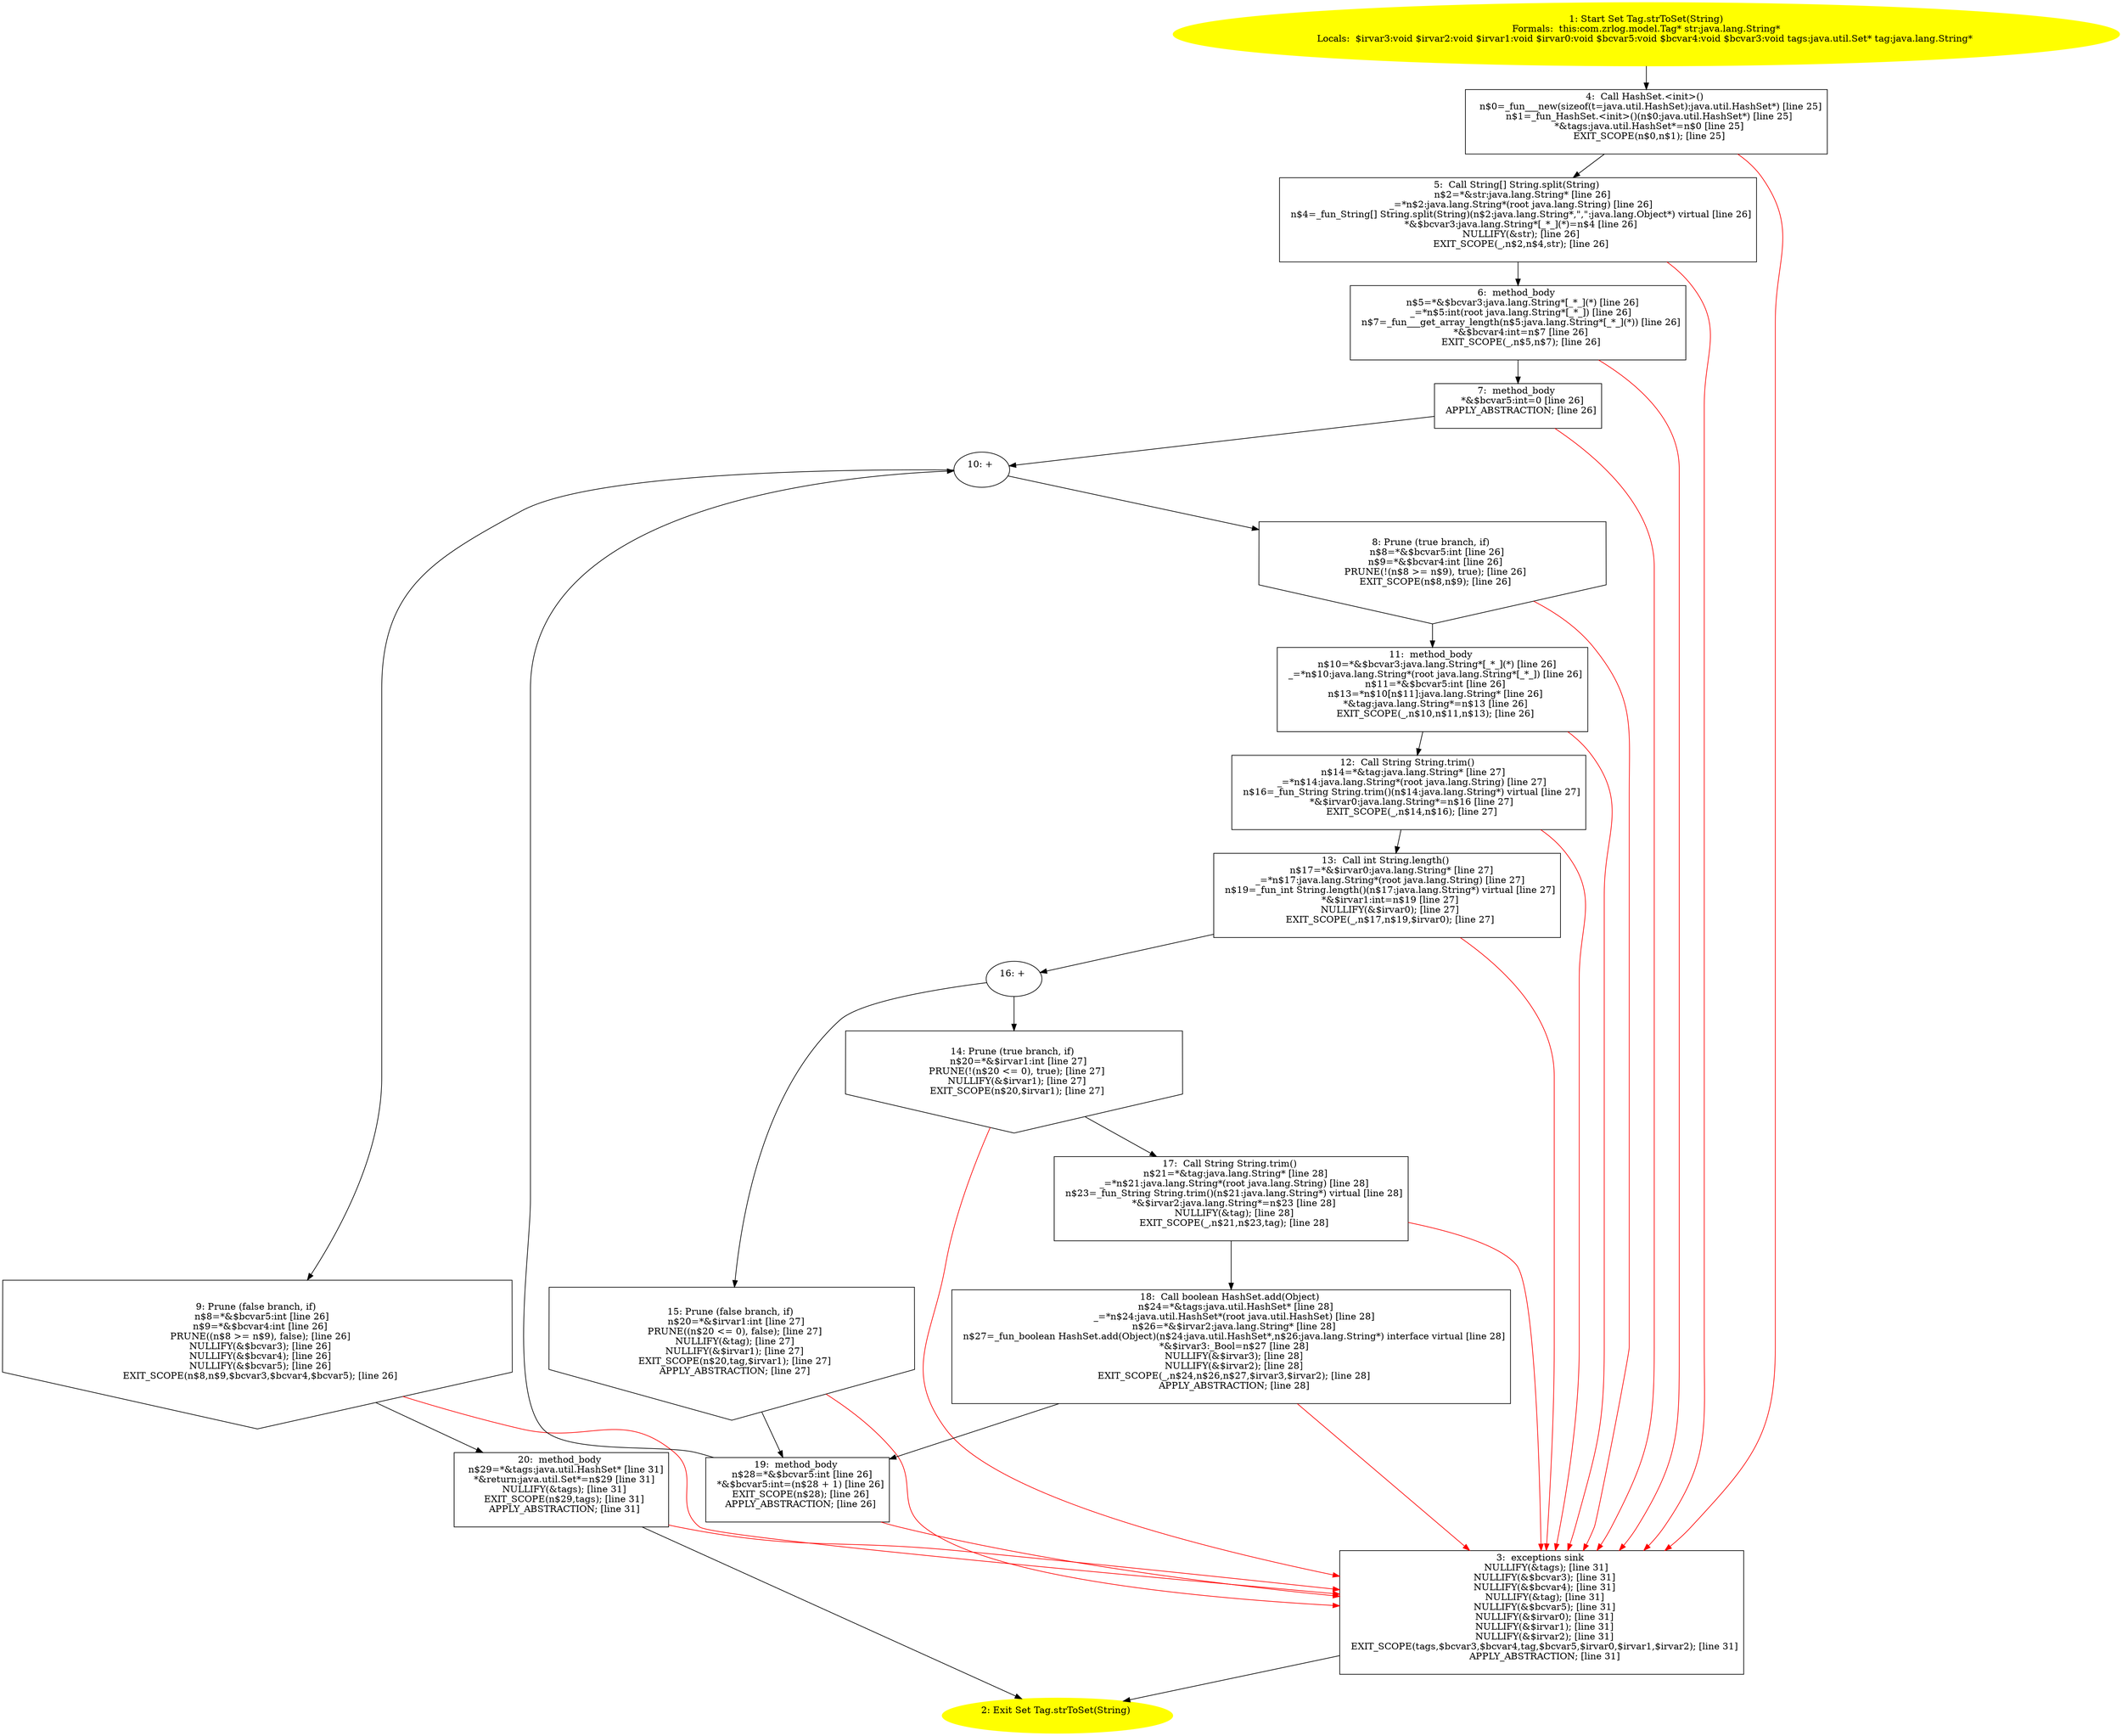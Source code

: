 /* @generated */
digraph cfg {
"com.zrlog.model.Tag.strToSet(java.lang.String):java.util.Set.7e3e6c9058eeba0937a16641f60b488f_1" [label="1: Start Set Tag.strToSet(String)\nFormals:  this:com.zrlog.model.Tag* str:java.lang.String*\nLocals:  $irvar3:void $irvar2:void $irvar1:void $irvar0:void $bcvar5:void $bcvar4:void $bcvar3:void tags:java.util.Set* tag:java.lang.String* \n  " color=yellow style=filled]
	

	 "com.zrlog.model.Tag.strToSet(java.lang.String):java.util.Set.7e3e6c9058eeba0937a16641f60b488f_1" -> "com.zrlog.model.Tag.strToSet(java.lang.String):java.util.Set.7e3e6c9058eeba0937a16641f60b488f_4" ;
"com.zrlog.model.Tag.strToSet(java.lang.String):java.util.Set.7e3e6c9058eeba0937a16641f60b488f_2" [label="2: Exit Set Tag.strToSet(String) \n  " color=yellow style=filled]
	

"com.zrlog.model.Tag.strToSet(java.lang.String):java.util.Set.7e3e6c9058eeba0937a16641f60b488f_3" [label="3:  exceptions sink \n   NULLIFY(&tags); [line 31]\n  NULLIFY(&$bcvar3); [line 31]\n  NULLIFY(&$bcvar4); [line 31]\n  NULLIFY(&tag); [line 31]\n  NULLIFY(&$bcvar5); [line 31]\n  NULLIFY(&$irvar0); [line 31]\n  NULLIFY(&$irvar1); [line 31]\n  NULLIFY(&$irvar2); [line 31]\n  EXIT_SCOPE(tags,$bcvar3,$bcvar4,tag,$bcvar5,$irvar0,$irvar1,$irvar2); [line 31]\n  APPLY_ABSTRACTION; [line 31]\n " shape="box"]
	

	 "com.zrlog.model.Tag.strToSet(java.lang.String):java.util.Set.7e3e6c9058eeba0937a16641f60b488f_3" -> "com.zrlog.model.Tag.strToSet(java.lang.String):java.util.Set.7e3e6c9058eeba0937a16641f60b488f_2" ;
"com.zrlog.model.Tag.strToSet(java.lang.String):java.util.Set.7e3e6c9058eeba0937a16641f60b488f_4" [label="4:  Call HashSet.<init>() \n   n$0=_fun___new(sizeof(t=java.util.HashSet):java.util.HashSet*) [line 25]\n  n$1=_fun_HashSet.<init>()(n$0:java.util.HashSet*) [line 25]\n  *&tags:java.util.HashSet*=n$0 [line 25]\n  EXIT_SCOPE(n$0,n$1); [line 25]\n " shape="box"]
	

	 "com.zrlog.model.Tag.strToSet(java.lang.String):java.util.Set.7e3e6c9058eeba0937a16641f60b488f_4" -> "com.zrlog.model.Tag.strToSet(java.lang.String):java.util.Set.7e3e6c9058eeba0937a16641f60b488f_5" ;
	 "com.zrlog.model.Tag.strToSet(java.lang.String):java.util.Set.7e3e6c9058eeba0937a16641f60b488f_4" -> "com.zrlog.model.Tag.strToSet(java.lang.String):java.util.Set.7e3e6c9058eeba0937a16641f60b488f_3" [color="red" ];
"com.zrlog.model.Tag.strToSet(java.lang.String):java.util.Set.7e3e6c9058eeba0937a16641f60b488f_5" [label="5:  Call String[] String.split(String) \n   n$2=*&str:java.lang.String* [line 26]\n  _=*n$2:java.lang.String*(root java.lang.String) [line 26]\n  n$4=_fun_String[] String.split(String)(n$2:java.lang.String*,\",\":java.lang.Object*) virtual [line 26]\n  *&$bcvar3:java.lang.String*[_*_](*)=n$4 [line 26]\n  NULLIFY(&str); [line 26]\n  EXIT_SCOPE(_,n$2,n$4,str); [line 26]\n " shape="box"]
	

	 "com.zrlog.model.Tag.strToSet(java.lang.String):java.util.Set.7e3e6c9058eeba0937a16641f60b488f_5" -> "com.zrlog.model.Tag.strToSet(java.lang.String):java.util.Set.7e3e6c9058eeba0937a16641f60b488f_6" ;
	 "com.zrlog.model.Tag.strToSet(java.lang.String):java.util.Set.7e3e6c9058eeba0937a16641f60b488f_5" -> "com.zrlog.model.Tag.strToSet(java.lang.String):java.util.Set.7e3e6c9058eeba0937a16641f60b488f_3" [color="red" ];
"com.zrlog.model.Tag.strToSet(java.lang.String):java.util.Set.7e3e6c9058eeba0937a16641f60b488f_6" [label="6:  method_body \n   n$5=*&$bcvar3:java.lang.String*[_*_](*) [line 26]\n  _=*n$5:int(root java.lang.String*[_*_]) [line 26]\n  n$7=_fun___get_array_length(n$5:java.lang.String*[_*_](*)) [line 26]\n  *&$bcvar4:int=n$7 [line 26]\n  EXIT_SCOPE(_,n$5,n$7); [line 26]\n " shape="box"]
	

	 "com.zrlog.model.Tag.strToSet(java.lang.String):java.util.Set.7e3e6c9058eeba0937a16641f60b488f_6" -> "com.zrlog.model.Tag.strToSet(java.lang.String):java.util.Set.7e3e6c9058eeba0937a16641f60b488f_7" ;
	 "com.zrlog.model.Tag.strToSet(java.lang.String):java.util.Set.7e3e6c9058eeba0937a16641f60b488f_6" -> "com.zrlog.model.Tag.strToSet(java.lang.String):java.util.Set.7e3e6c9058eeba0937a16641f60b488f_3" [color="red" ];
"com.zrlog.model.Tag.strToSet(java.lang.String):java.util.Set.7e3e6c9058eeba0937a16641f60b488f_7" [label="7:  method_body \n   *&$bcvar5:int=0 [line 26]\n  APPLY_ABSTRACTION; [line 26]\n " shape="box"]
	

	 "com.zrlog.model.Tag.strToSet(java.lang.String):java.util.Set.7e3e6c9058eeba0937a16641f60b488f_7" -> "com.zrlog.model.Tag.strToSet(java.lang.String):java.util.Set.7e3e6c9058eeba0937a16641f60b488f_10" ;
	 "com.zrlog.model.Tag.strToSet(java.lang.String):java.util.Set.7e3e6c9058eeba0937a16641f60b488f_7" -> "com.zrlog.model.Tag.strToSet(java.lang.String):java.util.Set.7e3e6c9058eeba0937a16641f60b488f_3" [color="red" ];
"com.zrlog.model.Tag.strToSet(java.lang.String):java.util.Set.7e3e6c9058eeba0937a16641f60b488f_8" [label="8: Prune (true branch, if) \n   n$8=*&$bcvar5:int [line 26]\n  n$9=*&$bcvar4:int [line 26]\n  PRUNE(!(n$8 >= n$9), true); [line 26]\n  EXIT_SCOPE(n$8,n$9); [line 26]\n " shape="invhouse"]
	

	 "com.zrlog.model.Tag.strToSet(java.lang.String):java.util.Set.7e3e6c9058eeba0937a16641f60b488f_8" -> "com.zrlog.model.Tag.strToSet(java.lang.String):java.util.Set.7e3e6c9058eeba0937a16641f60b488f_11" ;
	 "com.zrlog.model.Tag.strToSet(java.lang.String):java.util.Set.7e3e6c9058eeba0937a16641f60b488f_8" -> "com.zrlog.model.Tag.strToSet(java.lang.String):java.util.Set.7e3e6c9058eeba0937a16641f60b488f_3" [color="red" ];
"com.zrlog.model.Tag.strToSet(java.lang.String):java.util.Set.7e3e6c9058eeba0937a16641f60b488f_9" [label="9: Prune (false branch, if) \n   n$8=*&$bcvar5:int [line 26]\n  n$9=*&$bcvar4:int [line 26]\n  PRUNE((n$8 >= n$9), false); [line 26]\n  NULLIFY(&$bcvar3); [line 26]\n  NULLIFY(&$bcvar4); [line 26]\n  NULLIFY(&$bcvar5); [line 26]\n  EXIT_SCOPE(n$8,n$9,$bcvar3,$bcvar4,$bcvar5); [line 26]\n " shape="invhouse"]
	

	 "com.zrlog.model.Tag.strToSet(java.lang.String):java.util.Set.7e3e6c9058eeba0937a16641f60b488f_9" -> "com.zrlog.model.Tag.strToSet(java.lang.String):java.util.Set.7e3e6c9058eeba0937a16641f60b488f_20" ;
	 "com.zrlog.model.Tag.strToSet(java.lang.String):java.util.Set.7e3e6c9058eeba0937a16641f60b488f_9" -> "com.zrlog.model.Tag.strToSet(java.lang.String):java.util.Set.7e3e6c9058eeba0937a16641f60b488f_3" [color="red" ];
"com.zrlog.model.Tag.strToSet(java.lang.String):java.util.Set.7e3e6c9058eeba0937a16641f60b488f_10" [label="10: + \n  " ]
	

	 "com.zrlog.model.Tag.strToSet(java.lang.String):java.util.Set.7e3e6c9058eeba0937a16641f60b488f_10" -> "com.zrlog.model.Tag.strToSet(java.lang.String):java.util.Set.7e3e6c9058eeba0937a16641f60b488f_8" ;
	 "com.zrlog.model.Tag.strToSet(java.lang.String):java.util.Set.7e3e6c9058eeba0937a16641f60b488f_10" -> "com.zrlog.model.Tag.strToSet(java.lang.String):java.util.Set.7e3e6c9058eeba0937a16641f60b488f_9" ;
"com.zrlog.model.Tag.strToSet(java.lang.String):java.util.Set.7e3e6c9058eeba0937a16641f60b488f_11" [label="11:  method_body \n   n$10=*&$bcvar3:java.lang.String*[_*_](*) [line 26]\n  _=*n$10:java.lang.String*(root java.lang.String*[_*_]) [line 26]\n  n$11=*&$bcvar5:int [line 26]\n  n$13=*n$10[n$11]:java.lang.String* [line 26]\n  *&tag:java.lang.String*=n$13 [line 26]\n  EXIT_SCOPE(_,n$10,n$11,n$13); [line 26]\n " shape="box"]
	

	 "com.zrlog.model.Tag.strToSet(java.lang.String):java.util.Set.7e3e6c9058eeba0937a16641f60b488f_11" -> "com.zrlog.model.Tag.strToSet(java.lang.String):java.util.Set.7e3e6c9058eeba0937a16641f60b488f_12" ;
	 "com.zrlog.model.Tag.strToSet(java.lang.String):java.util.Set.7e3e6c9058eeba0937a16641f60b488f_11" -> "com.zrlog.model.Tag.strToSet(java.lang.String):java.util.Set.7e3e6c9058eeba0937a16641f60b488f_3" [color="red" ];
"com.zrlog.model.Tag.strToSet(java.lang.String):java.util.Set.7e3e6c9058eeba0937a16641f60b488f_12" [label="12:  Call String String.trim() \n   n$14=*&tag:java.lang.String* [line 27]\n  _=*n$14:java.lang.String*(root java.lang.String) [line 27]\n  n$16=_fun_String String.trim()(n$14:java.lang.String*) virtual [line 27]\n  *&$irvar0:java.lang.String*=n$16 [line 27]\n  EXIT_SCOPE(_,n$14,n$16); [line 27]\n " shape="box"]
	

	 "com.zrlog.model.Tag.strToSet(java.lang.String):java.util.Set.7e3e6c9058eeba0937a16641f60b488f_12" -> "com.zrlog.model.Tag.strToSet(java.lang.String):java.util.Set.7e3e6c9058eeba0937a16641f60b488f_13" ;
	 "com.zrlog.model.Tag.strToSet(java.lang.String):java.util.Set.7e3e6c9058eeba0937a16641f60b488f_12" -> "com.zrlog.model.Tag.strToSet(java.lang.String):java.util.Set.7e3e6c9058eeba0937a16641f60b488f_3" [color="red" ];
"com.zrlog.model.Tag.strToSet(java.lang.String):java.util.Set.7e3e6c9058eeba0937a16641f60b488f_13" [label="13:  Call int String.length() \n   n$17=*&$irvar0:java.lang.String* [line 27]\n  _=*n$17:java.lang.String*(root java.lang.String) [line 27]\n  n$19=_fun_int String.length()(n$17:java.lang.String*) virtual [line 27]\n  *&$irvar1:int=n$19 [line 27]\n  NULLIFY(&$irvar0); [line 27]\n  EXIT_SCOPE(_,n$17,n$19,$irvar0); [line 27]\n " shape="box"]
	

	 "com.zrlog.model.Tag.strToSet(java.lang.String):java.util.Set.7e3e6c9058eeba0937a16641f60b488f_13" -> "com.zrlog.model.Tag.strToSet(java.lang.String):java.util.Set.7e3e6c9058eeba0937a16641f60b488f_16" ;
	 "com.zrlog.model.Tag.strToSet(java.lang.String):java.util.Set.7e3e6c9058eeba0937a16641f60b488f_13" -> "com.zrlog.model.Tag.strToSet(java.lang.String):java.util.Set.7e3e6c9058eeba0937a16641f60b488f_3" [color="red" ];
"com.zrlog.model.Tag.strToSet(java.lang.String):java.util.Set.7e3e6c9058eeba0937a16641f60b488f_14" [label="14: Prune (true branch, if) \n   n$20=*&$irvar1:int [line 27]\n  PRUNE(!(n$20 <= 0), true); [line 27]\n  NULLIFY(&$irvar1); [line 27]\n  EXIT_SCOPE(n$20,$irvar1); [line 27]\n " shape="invhouse"]
	

	 "com.zrlog.model.Tag.strToSet(java.lang.String):java.util.Set.7e3e6c9058eeba0937a16641f60b488f_14" -> "com.zrlog.model.Tag.strToSet(java.lang.String):java.util.Set.7e3e6c9058eeba0937a16641f60b488f_17" ;
	 "com.zrlog.model.Tag.strToSet(java.lang.String):java.util.Set.7e3e6c9058eeba0937a16641f60b488f_14" -> "com.zrlog.model.Tag.strToSet(java.lang.String):java.util.Set.7e3e6c9058eeba0937a16641f60b488f_3" [color="red" ];
"com.zrlog.model.Tag.strToSet(java.lang.String):java.util.Set.7e3e6c9058eeba0937a16641f60b488f_15" [label="15: Prune (false branch, if) \n   n$20=*&$irvar1:int [line 27]\n  PRUNE((n$20 <= 0), false); [line 27]\n  NULLIFY(&tag); [line 27]\n  NULLIFY(&$irvar1); [line 27]\n  EXIT_SCOPE(n$20,tag,$irvar1); [line 27]\n  APPLY_ABSTRACTION; [line 27]\n " shape="invhouse"]
	

	 "com.zrlog.model.Tag.strToSet(java.lang.String):java.util.Set.7e3e6c9058eeba0937a16641f60b488f_15" -> "com.zrlog.model.Tag.strToSet(java.lang.String):java.util.Set.7e3e6c9058eeba0937a16641f60b488f_19" ;
	 "com.zrlog.model.Tag.strToSet(java.lang.String):java.util.Set.7e3e6c9058eeba0937a16641f60b488f_15" -> "com.zrlog.model.Tag.strToSet(java.lang.String):java.util.Set.7e3e6c9058eeba0937a16641f60b488f_3" [color="red" ];
"com.zrlog.model.Tag.strToSet(java.lang.String):java.util.Set.7e3e6c9058eeba0937a16641f60b488f_16" [label="16: + \n  " ]
	

	 "com.zrlog.model.Tag.strToSet(java.lang.String):java.util.Set.7e3e6c9058eeba0937a16641f60b488f_16" -> "com.zrlog.model.Tag.strToSet(java.lang.String):java.util.Set.7e3e6c9058eeba0937a16641f60b488f_14" ;
	 "com.zrlog.model.Tag.strToSet(java.lang.String):java.util.Set.7e3e6c9058eeba0937a16641f60b488f_16" -> "com.zrlog.model.Tag.strToSet(java.lang.String):java.util.Set.7e3e6c9058eeba0937a16641f60b488f_15" ;
"com.zrlog.model.Tag.strToSet(java.lang.String):java.util.Set.7e3e6c9058eeba0937a16641f60b488f_17" [label="17:  Call String String.trim() \n   n$21=*&tag:java.lang.String* [line 28]\n  _=*n$21:java.lang.String*(root java.lang.String) [line 28]\n  n$23=_fun_String String.trim()(n$21:java.lang.String*) virtual [line 28]\n  *&$irvar2:java.lang.String*=n$23 [line 28]\n  NULLIFY(&tag); [line 28]\n  EXIT_SCOPE(_,n$21,n$23,tag); [line 28]\n " shape="box"]
	

	 "com.zrlog.model.Tag.strToSet(java.lang.String):java.util.Set.7e3e6c9058eeba0937a16641f60b488f_17" -> "com.zrlog.model.Tag.strToSet(java.lang.String):java.util.Set.7e3e6c9058eeba0937a16641f60b488f_18" ;
	 "com.zrlog.model.Tag.strToSet(java.lang.String):java.util.Set.7e3e6c9058eeba0937a16641f60b488f_17" -> "com.zrlog.model.Tag.strToSet(java.lang.String):java.util.Set.7e3e6c9058eeba0937a16641f60b488f_3" [color="red" ];
"com.zrlog.model.Tag.strToSet(java.lang.String):java.util.Set.7e3e6c9058eeba0937a16641f60b488f_18" [label="18:  Call boolean HashSet.add(Object) \n   n$24=*&tags:java.util.HashSet* [line 28]\n  _=*n$24:java.util.HashSet*(root java.util.HashSet) [line 28]\n  n$26=*&$irvar2:java.lang.String* [line 28]\n  n$27=_fun_boolean HashSet.add(Object)(n$24:java.util.HashSet*,n$26:java.lang.String*) interface virtual [line 28]\n  *&$irvar3:_Bool=n$27 [line 28]\n  NULLIFY(&$irvar3); [line 28]\n  NULLIFY(&$irvar2); [line 28]\n  EXIT_SCOPE(_,n$24,n$26,n$27,$irvar3,$irvar2); [line 28]\n  APPLY_ABSTRACTION; [line 28]\n " shape="box"]
	

	 "com.zrlog.model.Tag.strToSet(java.lang.String):java.util.Set.7e3e6c9058eeba0937a16641f60b488f_18" -> "com.zrlog.model.Tag.strToSet(java.lang.String):java.util.Set.7e3e6c9058eeba0937a16641f60b488f_19" ;
	 "com.zrlog.model.Tag.strToSet(java.lang.String):java.util.Set.7e3e6c9058eeba0937a16641f60b488f_18" -> "com.zrlog.model.Tag.strToSet(java.lang.String):java.util.Set.7e3e6c9058eeba0937a16641f60b488f_3" [color="red" ];
"com.zrlog.model.Tag.strToSet(java.lang.String):java.util.Set.7e3e6c9058eeba0937a16641f60b488f_19" [label="19:  method_body \n   n$28=*&$bcvar5:int [line 26]\n  *&$bcvar5:int=(n$28 + 1) [line 26]\n  EXIT_SCOPE(n$28); [line 26]\n  APPLY_ABSTRACTION; [line 26]\n " shape="box"]
	

	 "com.zrlog.model.Tag.strToSet(java.lang.String):java.util.Set.7e3e6c9058eeba0937a16641f60b488f_19" -> "com.zrlog.model.Tag.strToSet(java.lang.String):java.util.Set.7e3e6c9058eeba0937a16641f60b488f_10" ;
	 "com.zrlog.model.Tag.strToSet(java.lang.String):java.util.Set.7e3e6c9058eeba0937a16641f60b488f_19" -> "com.zrlog.model.Tag.strToSet(java.lang.String):java.util.Set.7e3e6c9058eeba0937a16641f60b488f_3" [color="red" ];
"com.zrlog.model.Tag.strToSet(java.lang.String):java.util.Set.7e3e6c9058eeba0937a16641f60b488f_20" [label="20:  method_body \n   n$29=*&tags:java.util.HashSet* [line 31]\n  *&return:java.util.Set*=n$29 [line 31]\n  NULLIFY(&tags); [line 31]\n  EXIT_SCOPE(n$29,tags); [line 31]\n  APPLY_ABSTRACTION; [line 31]\n " shape="box"]
	

	 "com.zrlog.model.Tag.strToSet(java.lang.String):java.util.Set.7e3e6c9058eeba0937a16641f60b488f_20" -> "com.zrlog.model.Tag.strToSet(java.lang.String):java.util.Set.7e3e6c9058eeba0937a16641f60b488f_2" ;
	 "com.zrlog.model.Tag.strToSet(java.lang.String):java.util.Set.7e3e6c9058eeba0937a16641f60b488f_20" -> "com.zrlog.model.Tag.strToSet(java.lang.String):java.util.Set.7e3e6c9058eeba0937a16641f60b488f_3" [color="red" ];
}
